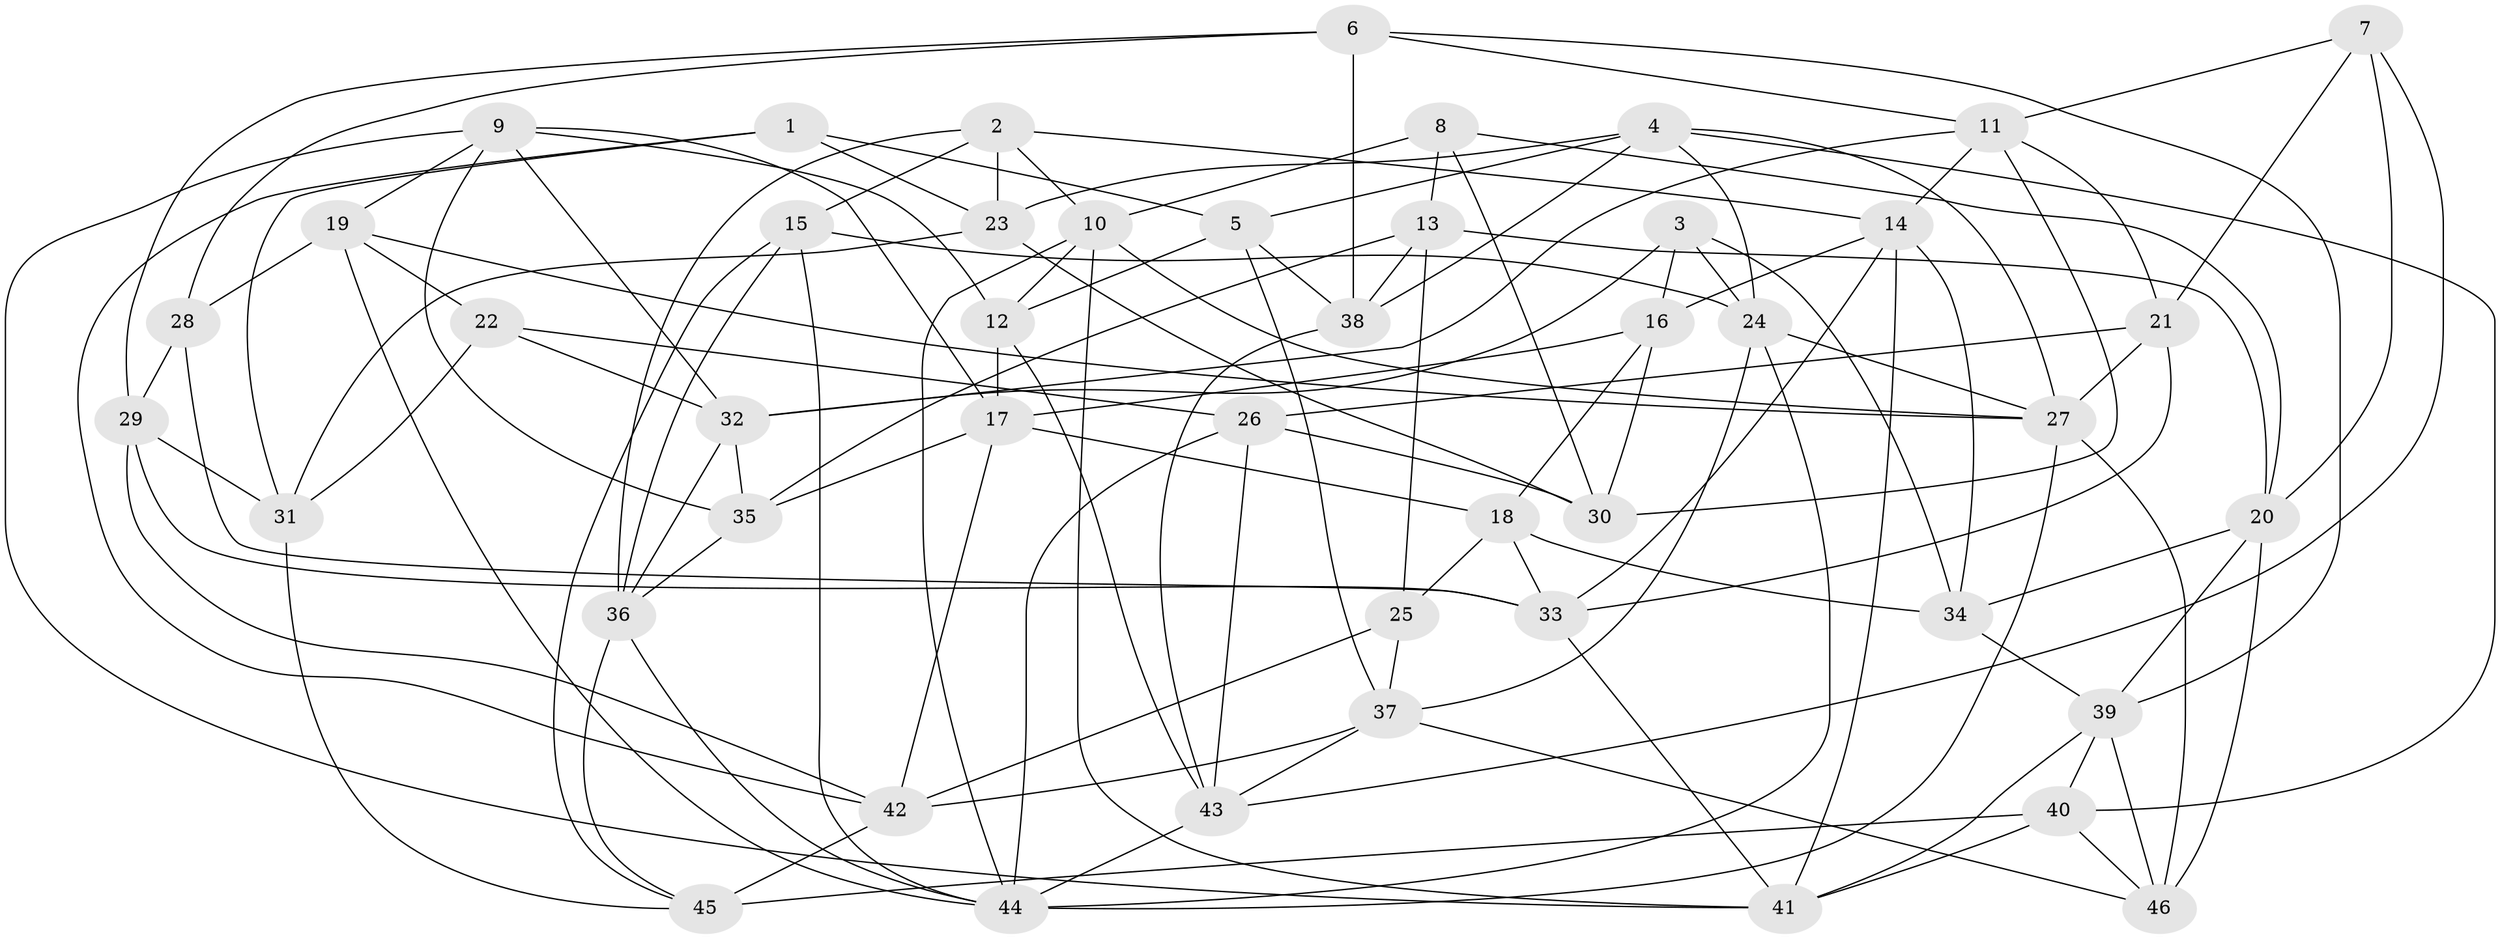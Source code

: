 // original degree distribution, {4: 1.0}
// Generated by graph-tools (version 1.1) at 2025/38/03/04/25 23:38:06]
// undirected, 46 vertices, 122 edges
graph export_dot {
  node [color=gray90,style=filled];
  1;
  2;
  3;
  4;
  5;
  6;
  7;
  8;
  9;
  10;
  11;
  12;
  13;
  14;
  15;
  16;
  17;
  18;
  19;
  20;
  21;
  22;
  23;
  24;
  25;
  26;
  27;
  28;
  29;
  30;
  31;
  32;
  33;
  34;
  35;
  36;
  37;
  38;
  39;
  40;
  41;
  42;
  43;
  44;
  45;
  46;
  1 -- 5 [weight=1.0];
  1 -- 23 [weight=1.0];
  1 -- 31 [weight=1.0];
  1 -- 42 [weight=1.0];
  2 -- 10 [weight=1.0];
  2 -- 14 [weight=1.0];
  2 -- 15 [weight=1.0];
  2 -- 23 [weight=2.0];
  2 -- 36 [weight=1.0];
  3 -- 16 [weight=1.0];
  3 -- 24 [weight=1.0];
  3 -- 32 [weight=1.0];
  3 -- 34 [weight=1.0];
  4 -- 5 [weight=1.0];
  4 -- 23 [weight=1.0];
  4 -- 24 [weight=1.0];
  4 -- 27 [weight=1.0];
  4 -- 38 [weight=1.0];
  4 -- 40 [weight=1.0];
  5 -- 12 [weight=2.0];
  5 -- 37 [weight=1.0];
  5 -- 38 [weight=1.0];
  6 -- 11 [weight=1.0];
  6 -- 28 [weight=1.0];
  6 -- 29 [weight=1.0];
  6 -- 38 [weight=2.0];
  6 -- 39 [weight=1.0];
  7 -- 11 [weight=1.0];
  7 -- 20 [weight=1.0];
  7 -- 21 [weight=1.0];
  7 -- 43 [weight=1.0];
  8 -- 10 [weight=1.0];
  8 -- 13 [weight=1.0];
  8 -- 20 [weight=1.0];
  8 -- 30 [weight=1.0];
  9 -- 12 [weight=1.0];
  9 -- 17 [weight=1.0];
  9 -- 19 [weight=1.0];
  9 -- 32 [weight=1.0];
  9 -- 35 [weight=1.0];
  9 -- 41 [weight=1.0];
  10 -- 12 [weight=1.0];
  10 -- 27 [weight=1.0];
  10 -- 41 [weight=1.0];
  10 -- 44 [weight=1.0];
  11 -- 14 [weight=1.0];
  11 -- 21 [weight=1.0];
  11 -- 30 [weight=1.0];
  11 -- 32 [weight=1.0];
  12 -- 17 [weight=1.0];
  12 -- 43 [weight=1.0];
  13 -- 20 [weight=1.0];
  13 -- 25 [weight=1.0];
  13 -- 35 [weight=2.0];
  13 -- 38 [weight=1.0];
  14 -- 16 [weight=1.0];
  14 -- 33 [weight=1.0];
  14 -- 34 [weight=1.0];
  14 -- 41 [weight=1.0];
  15 -- 24 [weight=1.0];
  15 -- 36 [weight=1.0];
  15 -- 44 [weight=2.0];
  15 -- 45 [weight=1.0];
  16 -- 17 [weight=1.0];
  16 -- 18 [weight=1.0];
  16 -- 30 [weight=2.0];
  17 -- 18 [weight=1.0];
  17 -- 35 [weight=1.0];
  17 -- 42 [weight=1.0];
  18 -- 25 [weight=1.0];
  18 -- 33 [weight=1.0];
  18 -- 34 [weight=2.0];
  19 -- 22 [weight=1.0];
  19 -- 27 [weight=2.0];
  19 -- 28 [weight=1.0];
  19 -- 44 [weight=1.0];
  20 -- 34 [weight=1.0];
  20 -- 39 [weight=1.0];
  20 -- 46 [weight=1.0];
  21 -- 26 [weight=1.0];
  21 -- 27 [weight=2.0];
  21 -- 33 [weight=1.0];
  22 -- 26 [weight=1.0];
  22 -- 31 [weight=1.0];
  22 -- 32 [weight=1.0];
  23 -- 30 [weight=1.0];
  23 -- 31 [weight=1.0];
  24 -- 27 [weight=1.0];
  24 -- 37 [weight=1.0];
  24 -- 44 [weight=1.0];
  25 -- 37 [weight=1.0];
  25 -- 42 [weight=1.0];
  26 -- 30 [weight=1.0];
  26 -- 43 [weight=1.0];
  26 -- 44 [weight=2.0];
  27 -- 44 [weight=1.0];
  27 -- 46 [weight=2.0];
  28 -- 29 [weight=1.0];
  28 -- 33 [weight=1.0];
  29 -- 31 [weight=2.0];
  29 -- 33 [weight=1.0];
  29 -- 42 [weight=1.0];
  31 -- 45 [weight=1.0];
  32 -- 35 [weight=1.0];
  32 -- 36 [weight=1.0];
  33 -- 41 [weight=1.0];
  34 -- 39 [weight=1.0];
  35 -- 36 [weight=1.0];
  36 -- 44 [weight=1.0];
  36 -- 45 [weight=1.0];
  37 -- 42 [weight=1.0];
  37 -- 43 [weight=1.0];
  37 -- 46 [weight=1.0];
  38 -- 43 [weight=1.0];
  39 -- 40 [weight=1.0];
  39 -- 41 [weight=1.0];
  39 -- 46 [weight=1.0];
  40 -- 41 [weight=1.0];
  40 -- 45 [weight=2.0];
  40 -- 46 [weight=1.0];
  42 -- 45 [weight=1.0];
  43 -- 44 [weight=1.0];
}
